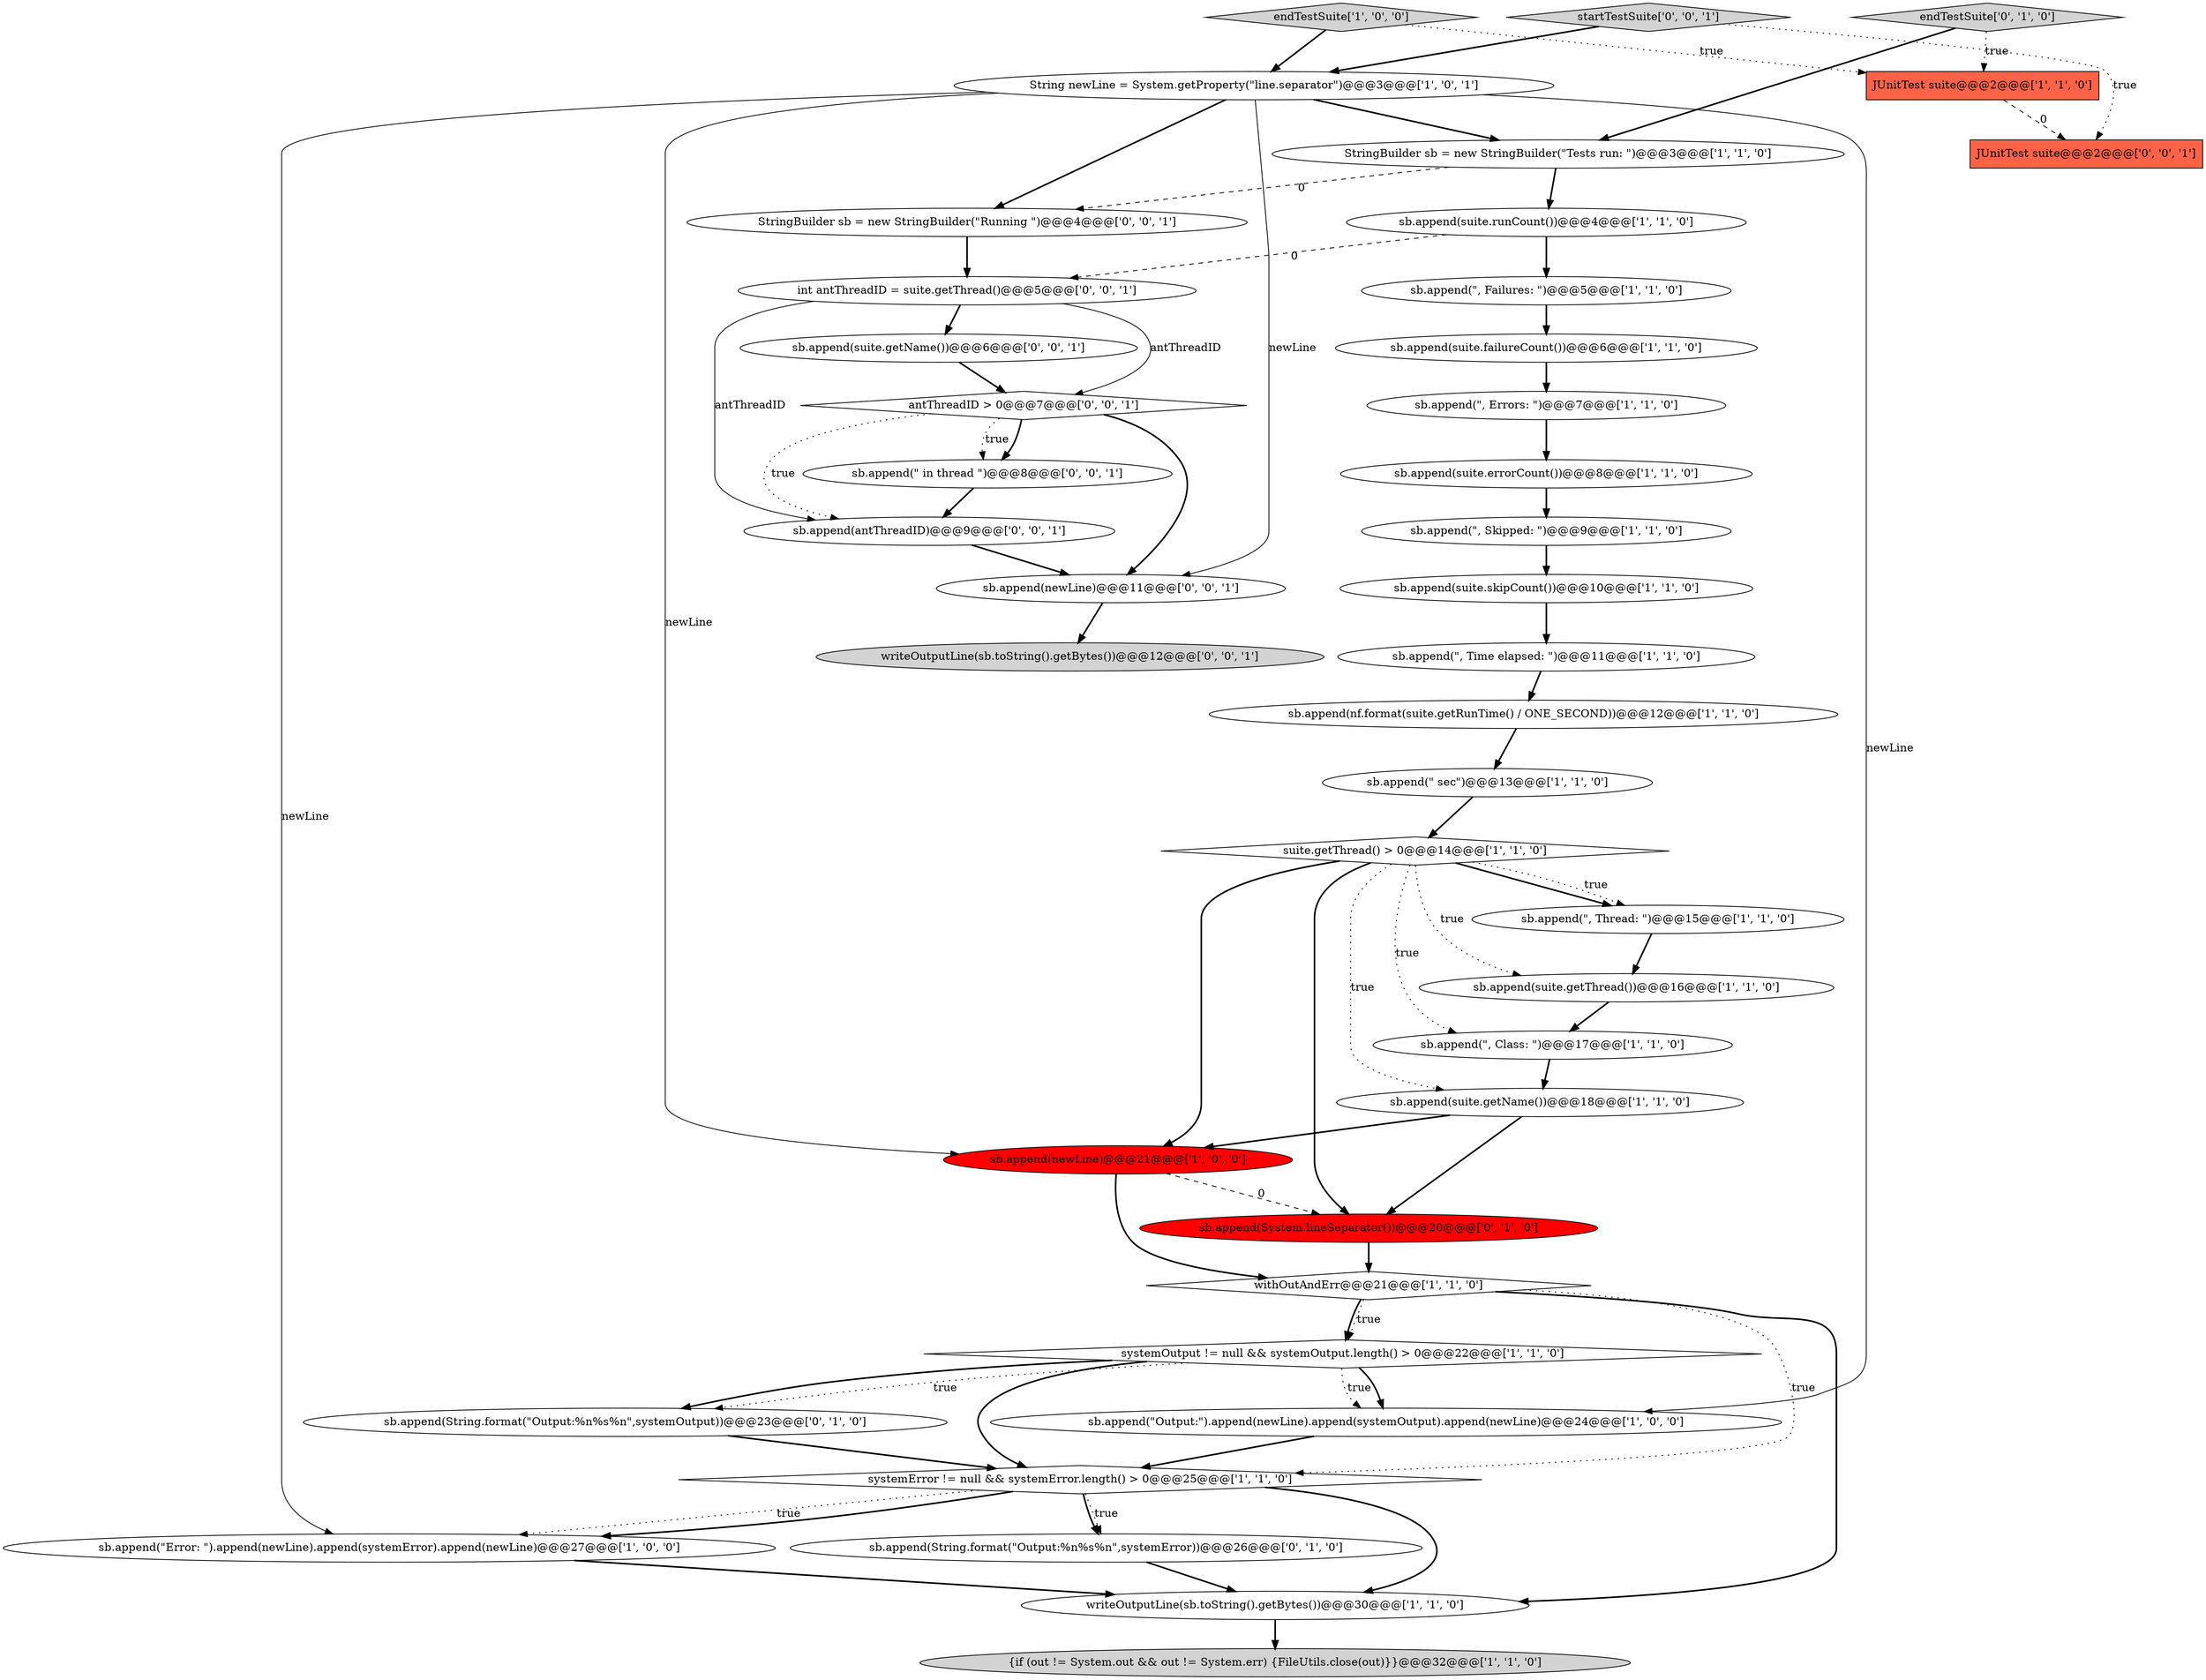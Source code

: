digraph {
39 [style = filled, label = "StringBuilder sb = new StringBuilder(\"Running \")@@@4@@@['0', '0', '1']", fillcolor = white, shape = ellipse image = "AAA0AAABBB3BBB"];
17 [style = filled, label = "sb.append(\", Time elapsed: \")@@@11@@@['1', '1', '0']", fillcolor = white, shape = ellipse image = "AAA0AAABBB1BBB"];
25 [style = filled, label = "sb.append(suite.skipCount())@@@10@@@['1', '1', '0']", fillcolor = white, shape = ellipse image = "AAA0AAABBB1BBB"];
29 [style = filled, label = "sb.append(System.lineSeparator())@@@20@@@['0', '1', '0']", fillcolor = red, shape = ellipse image = "AAA1AAABBB2BBB"];
37 [style = filled, label = "startTestSuite['0', '0', '1']", fillcolor = lightgray, shape = diamond image = "AAA0AAABBB3BBB"];
32 [style = filled, label = "sb.append(newLine)@@@11@@@['0', '0', '1']", fillcolor = white, shape = ellipse image = "AAA0AAABBB3BBB"];
36 [style = filled, label = "writeOutputLine(sb.toString().getBytes())@@@12@@@['0', '0', '1']", fillcolor = lightgray, shape = ellipse image = "AAA0AAABBB3BBB"];
5 [style = filled, label = "sb.append(suite.runCount())@@@4@@@['1', '1', '0']", fillcolor = white, shape = ellipse image = "AAA0AAABBB1BBB"];
4 [style = filled, label = "endTestSuite['1', '0', '0']", fillcolor = lightgray, shape = diamond image = "AAA0AAABBB1BBB"];
24 [style = filled, label = "{if (out != System.out && out != System.err) {FileUtils.close(out)}}@@@32@@@['1', '1', '0']", fillcolor = lightgray, shape = ellipse image = "AAA0AAABBB1BBB"];
31 [style = filled, label = "sb.append(\" in thread \")@@@8@@@['0', '0', '1']", fillcolor = white, shape = ellipse image = "AAA0AAABBB3BBB"];
28 [style = filled, label = "sb.append(String.format(\"Output:%n%s%n\",systemOutput))@@@23@@@['0', '1', '0']", fillcolor = white, shape = ellipse image = "AAA0AAABBB2BBB"];
20 [style = filled, label = "sb.append(suite.failureCount())@@@6@@@['1', '1', '0']", fillcolor = white, shape = ellipse image = "AAA0AAABBB1BBB"];
11 [style = filled, label = "sb.append(nf.format(suite.getRunTime() / ONE_SECOND))@@@12@@@['1', '1', '0']", fillcolor = white, shape = ellipse image = "AAA0AAABBB1BBB"];
19 [style = filled, label = "JUnitTest suite@@@2@@@['1', '1', '0']", fillcolor = tomato, shape = box image = "AAA0AAABBB1BBB"];
9 [style = filled, label = "sb.append(suite.getName())@@@18@@@['1', '1', '0']", fillcolor = white, shape = ellipse image = "AAA0AAABBB1BBB"];
35 [style = filled, label = "antThreadID > 0@@@7@@@['0', '0', '1']", fillcolor = white, shape = diamond image = "AAA0AAABBB3BBB"];
38 [style = filled, label = "JUnitTest suite@@@2@@@['0', '0', '1']", fillcolor = tomato, shape = box image = "AAA0AAABBB3BBB"];
8 [style = filled, label = "sb.append(\" sec\")@@@13@@@['1', '1', '0']", fillcolor = white, shape = ellipse image = "AAA0AAABBB1BBB"];
21 [style = filled, label = "sb.append(\", Skipped: \")@@@9@@@['1', '1', '0']", fillcolor = white, shape = ellipse image = "AAA0AAABBB1BBB"];
23 [style = filled, label = "sb.append(suite.getThread())@@@16@@@['1', '1', '0']", fillcolor = white, shape = ellipse image = "AAA0AAABBB1BBB"];
13 [style = filled, label = "systemOutput != null && systemOutput.length() > 0@@@22@@@['1', '1', '0']", fillcolor = white, shape = diamond image = "AAA0AAABBB1BBB"];
1 [style = filled, label = "sb.append(\", Class: \")@@@17@@@['1', '1', '0']", fillcolor = white, shape = ellipse image = "AAA0AAABBB1BBB"];
34 [style = filled, label = "sb.append(suite.getName())@@@6@@@['0', '0', '1']", fillcolor = white, shape = ellipse image = "AAA0AAABBB3BBB"];
6 [style = filled, label = "sb.append(\", Thread: \")@@@15@@@['1', '1', '0']", fillcolor = white, shape = ellipse image = "AAA0AAABBB1BBB"];
33 [style = filled, label = "int antThreadID = suite.getThread()@@@5@@@['0', '0', '1']", fillcolor = white, shape = ellipse image = "AAA0AAABBB3BBB"];
10 [style = filled, label = "String newLine = System.getProperty(\"line.separator\")@@@3@@@['1', '0', '1']", fillcolor = white, shape = ellipse image = "AAA0AAABBB1BBB"];
15 [style = filled, label = "sb.append(\", Failures: \")@@@5@@@['1', '1', '0']", fillcolor = white, shape = ellipse image = "AAA0AAABBB1BBB"];
26 [style = filled, label = "sb.append(newLine)@@@21@@@['1', '0', '0']", fillcolor = red, shape = ellipse image = "AAA1AAABBB1BBB"];
16 [style = filled, label = "suite.getThread() > 0@@@14@@@['1', '1', '0']", fillcolor = white, shape = diamond image = "AAA0AAABBB1BBB"];
14 [style = filled, label = "systemError != null && systemError.length() > 0@@@25@@@['1', '1', '0']", fillcolor = white, shape = diamond image = "AAA0AAABBB1BBB"];
27 [style = filled, label = "endTestSuite['0', '1', '0']", fillcolor = lightgray, shape = diamond image = "AAA0AAABBB2BBB"];
12 [style = filled, label = "StringBuilder sb = new StringBuilder(\"Tests run: \")@@@3@@@['1', '1', '0']", fillcolor = white, shape = ellipse image = "AAA0AAABBB1BBB"];
18 [style = filled, label = "sb.append(\"Output:\").append(newLine).append(systemOutput).append(newLine)@@@24@@@['1', '0', '0']", fillcolor = white, shape = ellipse image = "AAA0AAABBB1BBB"];
3 [style = filled, label = "sb.append(\", Errors: \")@@@7@@@['1', '1', '0']", fillcolor = white, shape = ellipse image = "AAA0AAABBB1BBB"];
22 [style = filled, label = "sb.append(suite.errorCount())@@@8@@@['1', '1', '0']", fillcolor = white, shape = ellipse image = "AAA0AAABBB1BBB"];
7 [style = filled, label = "withOutAndErr@@@21@@@['1', '1', '0']", fillcolor = white, shape = diamond image = "AAA0AAABBB1BBB"];
0 [style = filled, label = "sb.append(\"Error: \").append(newLine).append(systemError).append(newLine)@@@27@@@['1', '0', '0']", fillcolor = white, shape = ellipse image = "AAA0AAABBB1BBB"];
30 [style = filled, label = "sb.append(String.format(\"Output:%n%s%n\",systemError))@@@26@@@['0', '1', '0']", fillcolor = white, shape = ellipse image = "AAA0AAABBB2BBB"];
2 [style = filled, label = "writeOutputLine(sb.toString().getBytes())@@@30@@@['1', '1', '0']", fillcolor = white, shape = ellipse image = "AAA0AAABBB1BBB"];
40 [style = filled, label = "sb.append(antThreadID)@@@9@@@['0', '0', '1']", fillcolor = white, shape = ellipse image = "AAA0AAABBB3BBB"];
7->13 [style = bold, label=""];
10->26 [style = solid, label="newLine"];
4->10 [style = bold, label=""];
8->16 [style = bold, label=""];
35->31 [style = bold, label=""];
13->18 [style = dotted, label="true"];
16->9 [style = dotted, label="true"];
35->40 [style = dotted, label="true"];
13->28 [style = dotted, label="true"];
12->5 [style = bold, label=""];
26->7 [style = bold, label=""];
14->30 [style = bold, label=""];
27->12 [style = bold, label=""];
14->0 [style = dotted, label="true"];
37->10 [style = bold, label=""];
6->23 [style = bold, label=""];
16->6 [style = bold, label=""];
7->13 [style = dotted, label="true"];
16->29 [style = bold, label=""];
0->2 [style = bold, label=""];
16->26 [style = bold, label=""];
22->21 [style = bold, label=""];
5->15 [style = bold, label=""];
35->32 [style = bold, label=""];
20->3 [style = bold, label=""];
21->25 [style = bold, label=""];
3->22 [style = bold, label=""];
35->31 [style = dotted, label="true"];
25->17 [style = bold, label=""];
16->23 [style = dotted, label="true"];
27->19 [style = dotted, label="true"];
4->19 [style = dotted, label="true"];
1->9 [style = bold, label=""];
28->14 [style = bold, label=""];
39->33 [style = bold, label=""];
9->26 [style = bold, label=""];
14->30 [style = dotted, label="true"];
37->38 [style = dotted, label="true"];
19->38 [style = dashed, label="0"];
14->0 [style = bold, label=""];
10->39 [style = bold, label=""];
16->1 [style = dotted, label="true"];
10->12 [style = bold, label=""];
7->2 [style = bold, label=""];
15->20 [style = bold, label=""];
16->6 [style = dotted, label="true"];
12->39 [style = dashed, label="0"];
5->33 [style = dashed, label="0"];
40->32 [style = bold, label=""];
23->1 [style = bold, label=""];
31->40 [style = bold, label=""];
29->7 [style = bold, label=""];
11->8 [style = bold, label=""];
32->36 [style = bold, label=""];
14->2 [style = bold, label=""];
34->35 [style = bold, label=""];
2->24 [style = bold, label=""];
30->2 [style = bold, label=""];
33->35 [style = solid, label="antThreadID"];
10->18 [style = solid, label="newLine"];
9->29 [style = bold, label=""];
10->32 [style = solid, label="newLine"];
33->34 [style = bold, label=""];
13->14 [style = bold, label=""];
18->14 [style = bold, label=""];
26->29 [style = dashed, label="0"];
10->0 [style = solid, label="newLine"];
13->18 [style = bold, label=""];
33->40 [style = solid, label="antThreadID"];
13->28 [style = bold, label=""];
17->11 [style = bold, label=""];
7->14 [style = dotted, label="true"];
}
